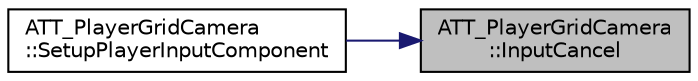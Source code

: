 digraph "ATT_PlayerGridCamera::InputCancel"
{
 // LATEX_PDF_SIZE
  edge [fontname="Helvetica",fontsize="10",labelfontname="Helvetica",labelfontsize="10"];
  node [fontname="Helvetica",fontsize="10",shape=record];
  rankdir="RL";
  Node86 [label="ATT_PlayerGridCamera\l::InputCancel",height=0.2,width=0.4,color="black", fillcolor="grey75", style="filled", fontcolor="black",tooltip=" "];
  Node86 -> Node87 [dir="back",color="midnightblue",fontsize="10",style="solid"];
  Node87 [label="ATT_PlayerGridCamera\l::SetupPlayerInputComponent",height=0.2,width=0.4,color="black", fillcolor="white", style="filled",URL="$class_a_t_t___player_grid_camera.html#a2ca56f44eba6e5ce19650dbc40f1af18",tooltip=" "];
}
